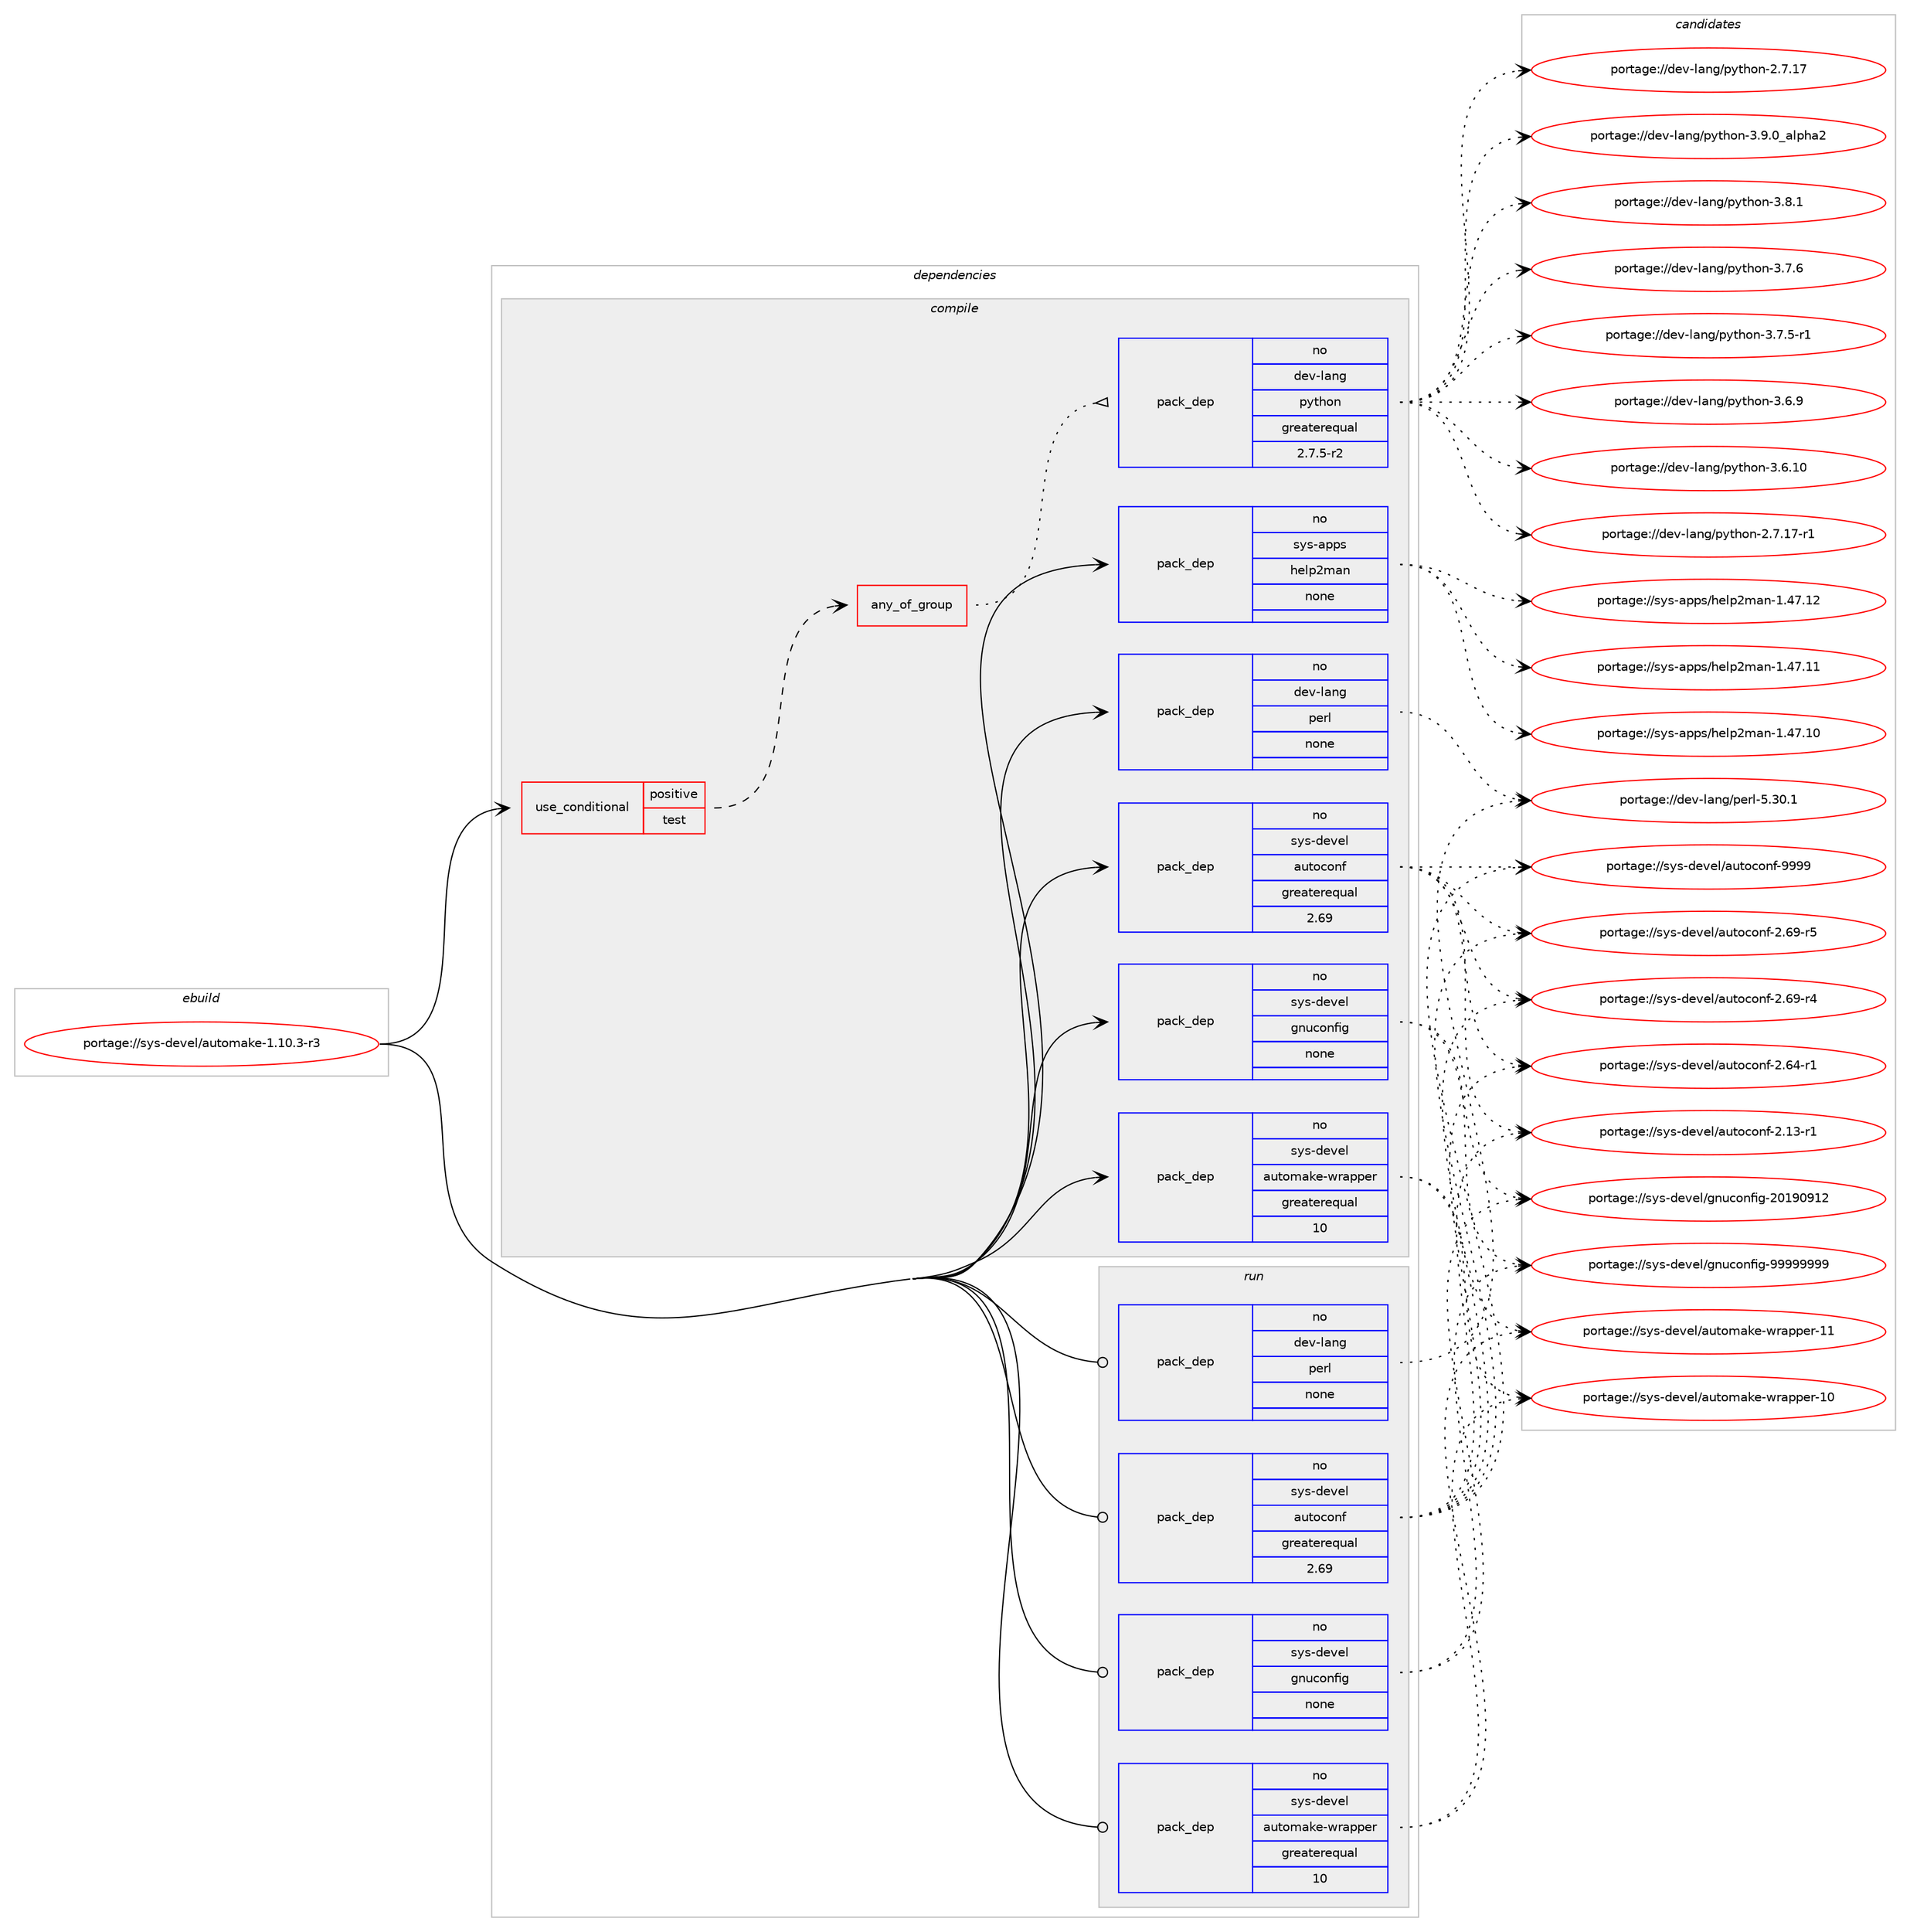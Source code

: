 digraph prolog {

# *************
# Graph options
# *************

newrank=true;
concentrate=true;
compound=true;
graph [rankdir=LR,fontname=Helvetica,fontsize=10,ranksep=1.5];#, ranksep=2.5, nodesep=0.2];
edge  [arrowhead=vee];
node  [fontname=Helvetica,fontsize=10];

# **********
# The ebuild
# **********

subgraph cluster_leftcol {
color=gray;
rank=same;
label=<<i>ebuild</i>>;
id [label="portage://sys-devel/automake-1.10.3-r3", color=red, width=4, href="../sys-devel/automake-1.10.3-r3.svg"];
}

# ****************
# The dependencies
# ****************

subgraph cluster_midcol {
color=gray;
label=<<i>dependencies</i>>;
subgraph cluster_compile {
fillcolor="#eeeeee";
style=filled;
label=<<i>compile</i>>;
subgraph cond9500 {
dependency47347 [label=<<TABLE BORDER="0" CELLBORDER="1" CELLSPACING="0" CELLPADDING="4"><TR><TD ROWSPAN="3" CELLPADDING="10">use_conditional</TD></TR><TR><TD>positive</TD></TR><TR><TD>test</TD></TR></TABLE>>, shape=none, color=red];
subgraph any1023 {
dependency47348 [label=<<TABLE BORDER="0" CELLBORDER="1" CELLSPACING="0" CELLPADDING="4"><TR><TD CELLPADDING="10">any_of_group</TD></TR></TABLE>>, shape=none, color=red];subgraph pack36770 {
dependency47349 [label=<<TABLE BORDER="0" CELLBORDER="1" CELLSPACING="0" CELLPADDING="4" WIDTH="220"><TR><TD ROWSPAN="6" CELLPADDING="30">pack_dep</TD></TR><TR><TD WIDTH="110">no</TD></TR><TR><TD>dev-lang</TD></TR><TR><TD>python</TD></TR><TR><TD>greaterequal</TD></TR><TR><TD>2.7.5-r2</TD></TR></TABLE>>, shape=none, color=blue];
}
dependency47348:e -> dependency47349:w [weight=20,style="dotted",arrowhead="oinv"];
}
dependency47347:e -> dependency47348:w [weight=20,style="dashed",arrowhead="vee"];
}
id:e -> dependency47347:w [weight=20,style="solid",arrowhead="vee"];
subgraph pack36771 {
dependency47350 [label=<<TABLE BORDER="0" CELLBORDER="1" CELLSPACING="0" CELLPADDING="4" WIDTH="220"><TR><TD ROWSPAN="6" CELLPADDING="30">pack_dep</TD></TR><TR><TD WIDTH="110">no</TD></TR><TR><TD>dev-lang</TD></TR><TR><TD>perl</TD></TR><TR><TD>none</TD></TR><TR><TD></TD></TR></TABLE>>, shape=none, color=blue];
}
id:e -> dependency47350:w [weight=20,style="solid",arrowhead="vee"];
subgraph pack36772 {
dependency47351 [label=<<TABLE BORDER="0" CELLBORDER="1" CELLSPACING="0" CELLPADDING="4" WIDTH="220"><TR><TD ROWSPAN="6" CELLPADDING="30">pack_dep</TD></TR><TR><TD WIDTH="110">no</TD></TR><TR><TD>sys-apps</TD></TR><TR><TD>help2man</TD></TR><TR><TD>none</TD></TR><TR><TD></TD></TR></TABLE>>, shape=none, color=blue];
}
id:e -> dependency47351:w [weight=20,style="solid",arrowhead="vee"];
subgraph pack36773 {
dependency47352 [label=<<TABLE BORDER="0" CELLBORDER="1" CELLSPACING="0" CELLPADDING="4" WIDTH="220"><TR><TD ROWSPAN="6" CELLPADDING="30">pack_dep</TD></TR><TR><TD WIDTH="110">no</TD></TR><TR><TD>sys-devel</TD></TR><TR><TD>autoconf</TD></TR><TR><TD>greaterequal</TD></TR><TR><TD>2.69</TD></TR></TABLE>>, shape=none, color=blue];
}
id:e -> dependency47352:w [weight=20,style="solid",arrowhead="vee"];
subgraph pack36774 {
dependency47353 [label=<<TABLE BORDER="0" CELLBORDER="1" CELLSPACING="0" CELLPADDING="4" WIDTH="220"><TR><TD ROWSPAN="6" CELLPADDING="30">pack_dep</TD></TR><TR><TD WIDTH="110">no</TD></TR><TR><TD>sys-devel</TD></TR><TR><TD>automake-wrapper</TD></TR><TR><TD>greaterequal</TD></TR><TR><TD>10</TD></TR></TABLE>>, shape=none, color=blue];
}
id:e -> dependency47353:w [weight=20,style="solid",arrowhead="vee"];
subgraph pack36775 {
dependency47354 [label=<<TABLE BORDER="0" CELLBORDER="1" CELLSPACING="0" CELLPADDING="4" WIDTH="220"><TR><TD ROWSPAN="6" CELLPADDING="30">pack_dep</TD></TR><TR><TD WIDTH="110">no</TD></TR><TR><TD>sys-devel</TD></TR><TR><TD>gnuconfig</TD></TR><TR><TD>none</TD></TR><TR><TD></TD></TR></TABLE>>, shape=none, color=blue];
}
id:e -> dependency47354:w [weight=20,style="solid",arrowhead="vee"];
}
subgraph cluster_compileandrun {
fillcolor="#eeeeee";
style=filled;
label=<<i>compile and run</i>>;
}
subgraph cluster_run {
fillcolor="#eeeeee";
style=filled;
label=<<i>run</i>>;
subgraph pack36776 {
dependency47355 [label=<<TABLE BORDER="0" CELLBORDER="1" CELLSPACING="0" CELLPADDING="4" WIDTH="220"><TR><TD ROWSPAN="6" CELLPADDING="30">pack_dep</TD></TR><TR><TD WIDTH="110">no</TD></TR><TR><TD>dev-lang</TD></TR><TR><TD>perl</TD></TR><TR><TD>none</TD></TR><TR><TD></TD></TR></TABLE>>, shape=none, color=blue];
}
id:e -> dependency47355:w [weight=20,style="solid",arrowhead="odot"];
subgraph pack36777 {
dependency47356 [label=<<TABLE BORDER="0" CELLBORDER="1" CELLSPACING="0" CELLPADDING="4" WIDTH="220"><TR><TD ROWSPAN="6" CELLPADDING="30">pack_dep</TD></TR><TR><TD WIDTH="110">no</TD></TR><TR><TD>sys-devel</TD></TR><TR><TD>autoconf</TD></TR><TR><TD>greaterequal</TD></TR><TR><TD>2.69</TD></TR></TABLE>>, shape=none, color=blue];
}
id:e -> dependency47356:w [weight=20,style="solid",arrowhead="odot"];
subgraph pack36778 {
dependency47357 [label=<<TABLE BORDER="0" CELLBORDER="1" CELLSPACING="0" CELLPADDING="4" WIDTH="220"><TR><TD ROWSPAN="6" CELLPADDING="30">pack_dep</TD></TR><TR><TD WIDTH="110">no</TD></TR><TR><TD>sys-devel</TD></TR><TR><TD>automake-wrapper</TD></TR><TR><TD>greaterequal</TD></TR><TR><TD>10</TD></TR></TABLE>>, shape=none, color=blue];
}
id:e -> dependency47357:w [weight=20,style="solid",arrowhead="odot"];
subgraph pack36779 {
dependency47358 [label=<<TABLE BORDER="0" CELLBORDER="1" CELLSPACING="0" CELLPADDING="4" WIDTH="220"><TR><TD ROWSPAN="6" CELLPADDING="30">pack_dep</TD></TR><TR><TD WIDTH="110">no</TD></TR><TR><TD>sys-devel</TD></TR><TR><TD>gnuconfig</TD></TR><TR><TD>none</TD></TR><TR><TD></TD></TR></TABLE>>, shape=none, color=blue];
}
id:e -> dependency47358:w [weight=20,style="solid",arrowhead="odot"];
}
}

# **************
# The candidates
# **************

subgraph cluster_choices {
rank=same;
color=gray;
label=<<i>candidates</i>>;

subgraph choice36770 {
color=black;
nodesep=1;
choice10010111845108971101034711212111610411111045514657464895971081121049750 [label="portage://dev-lang/python-3.9.0_alpha2", color=red, width=4,href="../dev-lang/python-3.9.0_alpha2.svg"];
choice100101118451089711010347112121116104111110455146564649 [label="portage://dev-lang/python-3.8.1", color=red, width=4,href="../dev-lang/python-3.8.1.svg"];
choice100101118451089711010347112121116104111110455146554654 [label="portage://dev-lang/python-3.7.6", color=red, width=4,href="../dev-lang/python-3.7.6.svg"];
choice1001011184510897110103471121211161041111104551465546534511449 [label="portage://dev-lang/python-3.7.5-r1", color=red, width=4,href="../dev-lang/python-3.7.5-r1.svg"];
choice100101118451089711010347112121116104111110455146544657 [label="portage://dev-lang/python-3.6.9", color=red, width=4,href="../dev-lang/python-3.6.9.svg"];
choice10010111845108971101034711212111610411111045514654464948 [label="portage://dev-lang/python-3.6.10", color=red, width=4,href="../dev-lang/python-3.6.10.svg"];
choice100101118451089711010347112121116104111110455046554649554511449 [label="portage://dev-lang/python-2.7.17-r1", color=red, width=4,href="../dev-lang/python-2.7.17-r1.svg"];
choice10010111845108971101034711212111610411111045504655464955 [label="portage://dev-lang/python-2.7.17", color=red, width=4,href="../dev-lang/python-2.7.17.svg"];
dependency47349:e -> choice10010111845108971101034711212111610411111045514657464895971081121049750:w [style=dotted,weight="100"];
dependency47349:e -> choice100101118451089711010347112121116104111110455146564649:w [style=dotted,weight="100"];
dependency47349:e -> choice100101118451089711010347112121116104111110455146554654:w [style=dotted,weight="100"];
dependency47349:e -> choice1001011184510897110103471121211161041111104551465546534511449:w [style=dotted,weight="100"];
dependency47349:e -> choice100101118451089711010347112121116104111110455146544657:w [style=dotted,weight="100"];
dependency47349:e -> choice10010111845108971101034711212111610411111045514654464948:w [style=dotted,weight="100"];
dependency47349:e -> choice100101118451089711010347112121116104111110455046554649554511449:w [style=dotted,weight="100"];
dependency47349:e -> choice10010111845108971101034711212111610411111045504655464955:w [style=dotted,weight="100"];
}
subgraph choice36771 {
color=black;
nodesep=1;
choice10010111845108971101034711210111410845534651484649 [label="portage://dev-lang/perl-5.30.1", color=red, width=4,href="../dev-lang/perl-5.30.1.svg"];
dependency47350:e -> choice10010111845108971101034711210111410845534651484649:w [style=dotted,weight="100"];
}
subgraph choice36772 {
color=black;
nodesep=1;
choice11512111545971121121154710410110811250109971104549465255464950 [label="portage://sys-apps/help2man-1.47.12", color=red, width=4,href="../sys-apps/help2man-1.47.12.svg"];
choice11512111545971121121154710410110811250109971104549465255464949 [label="portage://sys-apps/help2man-1.47.11", color=red, width=4,href="../sys-apps/help2man-1.47.11.svg"];
choice11512111545971121121154710410110811250109971104549465255464948 [label="portage://sys-apps/help2man-1.47.10", color=red, width=4,href="../sys-apps/help2man-1.47.10.svg"];
dependency47351:e -> choice11512111545971121121154710410110811250109971104549465255464950:w [style=dotted,weight="100"];
dependency47351:e -> choice11512111545971121121154710410110811250109971104549465255464949:w [style=dotted,weight="100"];
dependency47351:e -> choice11512111545971121121154710410110811250109971104549465255464948:w [style=dotted,weight="100"];
}
subgraph choice36773 {
color=black;
nodesep=1;
choice115121115451001011181011084797117116111991111101024557575757 [label="portage://sys-devel/autoconf-9999", color=red, width=4,href="../sys-devel/autoconf-9999.svg"];
choice1151211154510010111810110847971171161119911111010245504654574511453 [label="portage://sys-devel/autoconf-2.69-r5", color=red, width=4,href="../sys-devel/autoconf-2.69-r5.svg"];
choice1151211154510010111810110847971171161119911111010245504654574511452 [label="portage://sys-devel/autoconf-2.69-r4", color=red, width=4,href="../sys-devel/autoconf-2.69-r4.svg"];
choice1151211154510010111810110847971171161119911111010245504654524511449 [label="portage://sys-devel/autoconf-2.64-r1", color=red, width=4,href="../sys-devel/autoconf-2.64-r1.svg"];
choice1151211154510010111810110847971171161119911111010245504649514511449 [label="portage://sys-devel/autoconf-2.13-r1", color=red, width=4,href="../sys-devel/autoconf-2.13-r1.svg"];
dependency47352:e -> choice115121115451001011181011084797117116111991111101024557575757:w [style=dotted,weight="100"];
dependency47352:e -> choice1151211154510010111810110847971171161119911111010245504654574511453:w [style=dotted,weight="100"];
dependency47352:e -> choice1151211154510010111810110847971171161119911111010245504654574511452:w [style=dotted,weight="100"];
dependency47352:e -> choice1151211154510010111810110847971171161119911111010245504654524511449:w [style=dotted,weight="100"];
dependency47352:e -> choice1151211154510010111810110847971171161119911111010245504649514511449:w [style=dotted,weight="100"];
}
subgraph choice36774 {
color=black;
nodesep=1;
choice115121115451001011181011084797117116111109971071014511911497112112101114454949 [label="portage://sys-devel/automake-wrapper-11", color=red, width=4,href="../sys-devel/automake-wrapper-11.svg"];
choice115121115451001011181011084797117116111109971071014511911497112112101114454948 [label="portage://sys-devel/automake-wrapper-10", color=red, width=4,href="../sys-devel/automake-wrapper-10.svg"];
dependency47353:e -> choice115121115451001011181011084797117116111109971071014511911497112112101114454949:w [style=dotted,weight="100"];
dependency47353:e -> choice115121115451001011181011084797117116111109971071014511911497112112101114454948:w [style=dotted,weight="100"];
}
subgraph choice36775 {
color=black;
nodesep=1;
choice115121115451001011181011084710311011799111110102105103455757575757575757 [label="portage://sys-devel/gnuconfig-99999999", color=red, width=4,href="../sys-devel/gnuconfig-99999999.svg"];
choice115121115451001011181011084710311011799111110102105103455048495748574950 [label="portage://sys-devel/gnuconfig-20190912", color=red, width=4,href="../sys-devel/gnuconfig-20190912.svg"];
dependency47354:e -> choice115121115451001011181011084710311011799111110102105103455757575757575757:w [style=dotted,weight="100"];
dependency47354:e -> choice115121115451001011181011084710311011799111110102105103455048495748574950:w [style=dotted,weight="100"];
}
subgraph choice36776 {
color=black;
nodesep=1;
choice10010111845108971101034711210111410845534651484649 [label="portage://dev-lang/perl-5.30.1", color=red, width=4,href="../dev-lang/perl-5.30.1.svg"];
dependency47355:e -> choice10010111845108971101034711210111410845534651484649:w [style=dotted,weight="100"];
}
subgraph choice36777 {
color=black;
nodesep=1;
choice115121115451001011181011084797117116111991111101024557575757 [label="portage://sys-devel/autoconf-9999", color=red, width=4,href="../sys-devel/autoconf-9999.svg"];
choice1151211154510010111810110847971171161119911111010245504654574511453 [label="portage://sys-devel/autoconf-2.69-r5", color=red, width=4,href="../sys-devel/autoconf-2.69-r5.svg"];
choice1151211154510010111810110847971171161119911111010245504654574511452 [label="portage://sys-devel/autoconf-2.69-r4", color=red, width=4,href="../sys-devel/autoconf-2.69-r4.svg"];
choice1151211154510010111810110847971171161119911111010245504654524511449 [label="portage://sys-devel/autoconf-2.64-r1", color=red, width=4,href="../sys-devel/autoconf-2.64-r1.svg"];
choice1151211154510010111810110847971171161119911111010245504649514511449 [label="portage://sys-devel/autoconf-2.13-r1", color=red, width=4,href="../sys-devel/autoconf-2.13-r1.svg"];
dependency47356:e -> choice115121115451001011181011084797117116111991111101024557575757:w [style=dotted,weight="100"];
dependency47356:e -> choice1151211154510010111810110847971171161119911111010245504654574511453:w [style=dotted,weight="100"];
dependency47356:e -> choice1151211154510010111810110847971171161119911111010245504654574511452:w [style=dotted,weight="100"];
dependency47356:e -> choice1151211154510010111810110847971171161119911111010245504654524511449:w [style=dotted,weight="100"];
dependency47356:e -> choice1151211154510010111810110847971171161119911111010245504649514511449:w [style=dotted,weight="100"];
}
subgraph choice36778 {
color=black;
nodesep=1;
choice115121115451001011181011084797117116111109971071014511911497112112101114454949 [label="portage://sys-devel/automake-wrapper-11", color=red, width=4,href="../sys-devel/automake-wrapper-11.svg"];
choice115121115451001011181011084797117116111109971071014511911497112112101114454948 [label="portage://sys-devel/automake-wrapper-10", color=red, width=4,href="../sys-devel/automake-wrapper-10.svg"];
dependency47357:e -> choice115121115451001011181011084797117116111109971071014511911497112112101114454949:w [style=dotted,weight="100"];
dependency47357:e -> choice115121115451001011181011084797117116111109971071014511911497112112101114454948:w [style=dotted,weight="100"];
}
subgraph choice36779 {
color=black;
nodesep=1;
choice115121115451001011181011084710311011799111110102105103455757575757575757 [label="portage://sys-devel/gnuconfig-99999999", color=red, width=4,href="../sys-devel/gnuconfig-99999999.svg"];
choice115121115451001011181011084710311011799111110102105103455048495748574950 [label="portage://sys-devel/gnuconfig-20190912", color=red, width=4,href="../sys-devel/gnuconfig-20190912.svg"];
dependency47358:e -> choice115121115451001011181011084710311011799111110102105103455757575757575757:w [style=dotted,weight="100"];
dependency47358:e -> choice115121115451001011181011084710311011799111110102105103455048495748574950:w [style=dotted,weight="100"];
}
}

}
